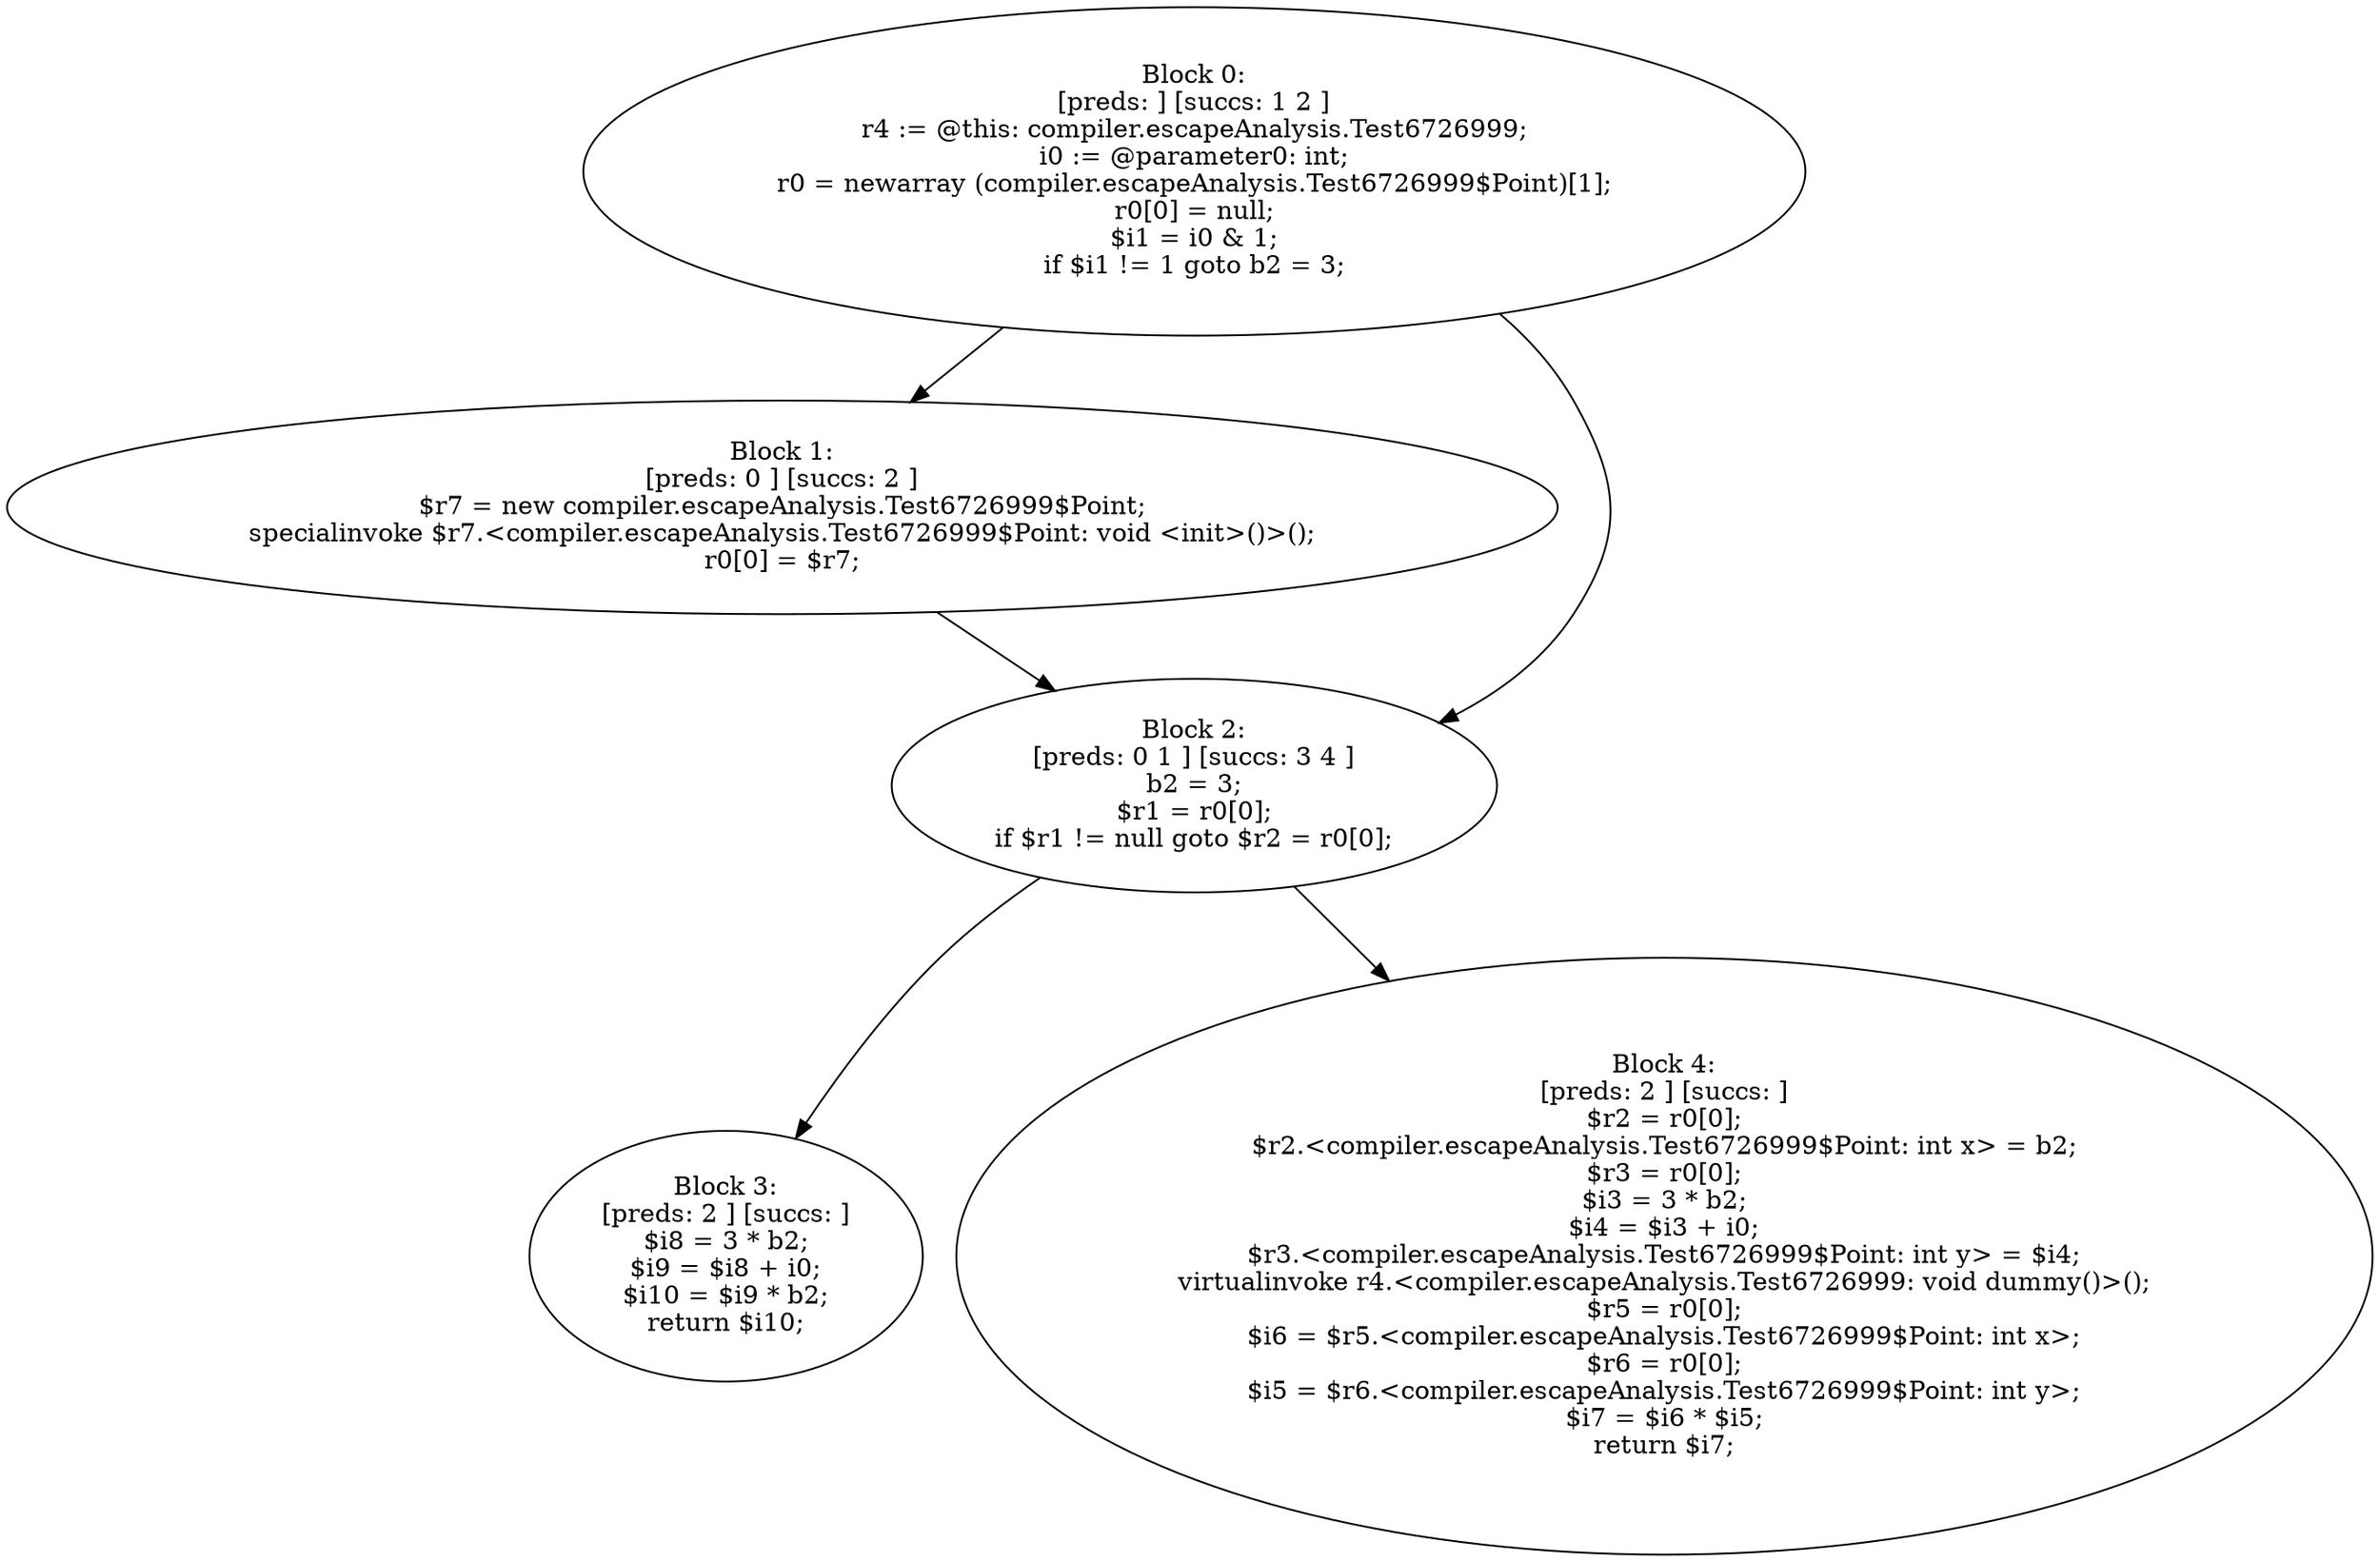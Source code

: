 digraph "unitGraph" {
    "Block 0:
[preds: ] [succs: 1 2 ]
r4 := @this: compiler.escapeAnalysis.Test6726999;
i0 := @parameter0: int;
r0 = newarray (compiler.escapeAnalysis.Test6726999$Point)[1];
r0[0] = null;
$i1 = i0 & 1;
if $i1 != 1 goto b2 = 3;
"
    "Block 1:
[preds: 0 ] [succs: 2 ]
$r7 = new compiler.escapeAnalysis.Test6726999$Point;
specialinvoke $r7.<compiler.escapeAnalysis.Test6726999$Point: void <init>()>();
r0[0] = $r7;
"
    "Block 2:
[preds: 0 1 ] [succs: 3 4 ]
b2 = 3;
$r1 = r0[0];
if $r1 != null goto $r2 = r0[0];
"
    "Block 3:
[preds: 2 ] [succs: ]
$i8 = 3 * b2;
$i9 = $i8 + i0;
$i10 = $i9 * b2;
return $i10;
"
    "Block 4:
[preds: 2 ] [succs: ]
$r2 = r0[0];
$r2.<compiler.escapeAnalysis.Test6726999$Point: int x> = b2;
$r3 = r0[0];
$i3 = 3 * b2;
$i4 = $i3 + i0;
$r3.<compiler.escapeAnalysis.Test6726999$Point: int y> = $i4;
virtualinvoke r4.<compiler.escapeAnalysis.Test6726999: void dummy()>();
$r5 = r0[0];
$i6 = $r5.<compiler.escapeAnalysis.Test6726999$Point: int x>;
$r6 = r0[0];
$i5 = $r6.<compiler.escapeAnalysis.Test6726999$Point: int y>;
$i7 = $i6 * $i5;
return $i7;
"
    "Block 0:
[preds: ] [succs: 1 2 ]
r4 := @this: compiler.escapeAnalysis.Test6726999;
i0 := @parameter0: int;
r0 = newarray (compiler.escapeAnalysis.Test6726999$Point)[1];
r0[0] = null;
$i1 = i0 & 1;
if $i1 != 1 goto b2 = 3;
"->"Block 1:
[preds: 0 ] [succs: 2 ]
$r7 = new compiler.escapeAnalysis.Test6726999$Point;
specialinvoke $r7.<compiler.escapeAnalysis.Test6726999$Point: void <init>()>();
r0[0] = $r7;
";
    "Block 0:
[preds: ] [succs: 1 2 ]
r4 := @this: compiler.escapeAnalysis.Test6726999;
i0 := @parameter0: int;
r0 = newarray (compiler.escapeAnalysis.Test6726999$Point)[1];
r0[0] = null;
$i1 = i0 & 1;
if $i1 != 1 goto b2 = 3;
"->"Block 2:
[preds: 0 1 ] [succs: 3 4 ]
b2 = 3;
$r1 = r0[0];
if $r1 != null goto $r2 = r0[0];
";
    "Block 1:
[preds: 0 ] [succs: 2 ]
$r7 = new compiler.escapeAnalysis.Test6726999$Point;
specialinvoke $r7.<compiler.escapeAnalysis.Test6726999$Point: void <init>()>();
r0[0] = $r7;
"->"Block 2:
[preds: 0 1 ] [succs: 3 4 ]
b2 = 3;
$r1 = r0[0];
if $r1 != null goto $r2 = r0[0];
";
    "Block 2:
[preds: 0 1 ] [succs: 3 4 ]
b2 = 3;
$r1 = r0[0];
if $r1 != null goto $r2 = r0[0];
"->"Block 3:
[preds: 2 ] [succs: ]
$i8 = 3 * b2;
$i9 = $i8 + i0;
$i10 = $i9 * b2;
return $i10;
";
    "Block 2:
[preds: 0 1 ] [succs: 3 4 ]
b2 = 3;
$r1 = r0[0];
if $r1 != null goto $r2 = r0[0];
"->"Block 4:
[preds: 2 ] [succs: ]
$r2 = r0[0];
$r2.<compiler.escapeAnalysis.Test6726999$Point: int x> = b2;
$r3 = r0[0];
$i3 = 3 * b2;
$i4 = $i3 + i0;
$r3.<compiler.escapeAnalysis.Test6726999$Point: int y> = $i4;
virtualinvoke r4.<compiler.escapeAnalysis.Test6726999: void dummy()>();
$r5 = r0[0];
$i6 = $r5.<compiler.escapeAnalysis.Test6726999$Point: int x>;
$r6 = r0[0];
$i5 = $r6.<compiler.escapeAnalysis.Test6726999$Point: int y>;
$i7 = $i6 * $i5;
return $i7;
";
}
